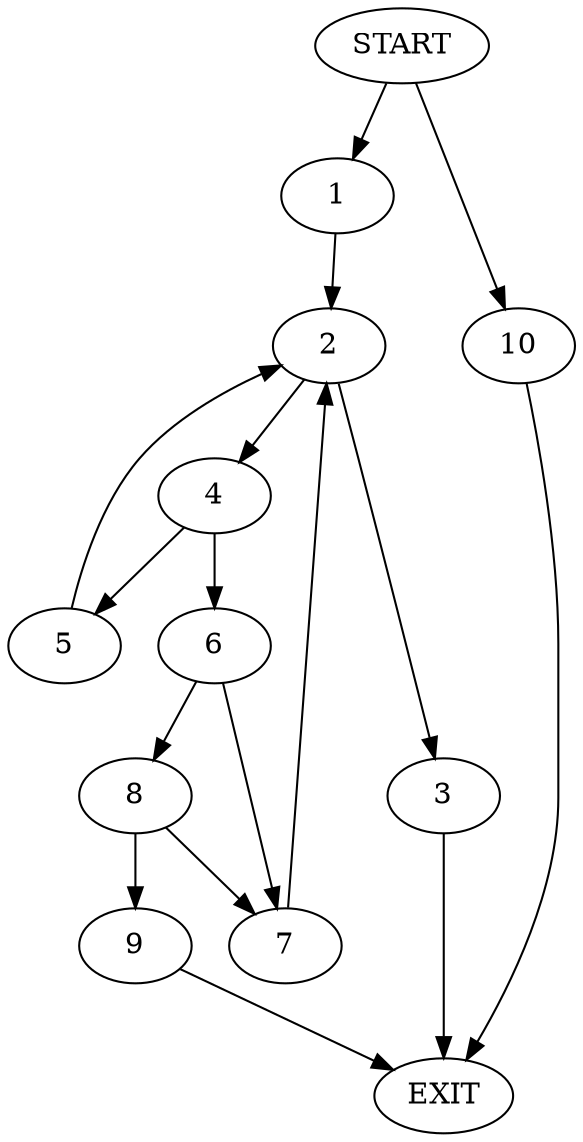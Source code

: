 digraph {
0 [label="START"]
11 [label="EXIT"]
0 -> 1
1 -> 2
2 -> 3
2 -> 4
4 -> 5
4 -> 6
3 -> 11
5 -> 2
6 -> 7
6 -> 8
8 -> 9
8 -> 7
7 -> 2
9 -> 11
0 -> 10
10 -> 11
}
